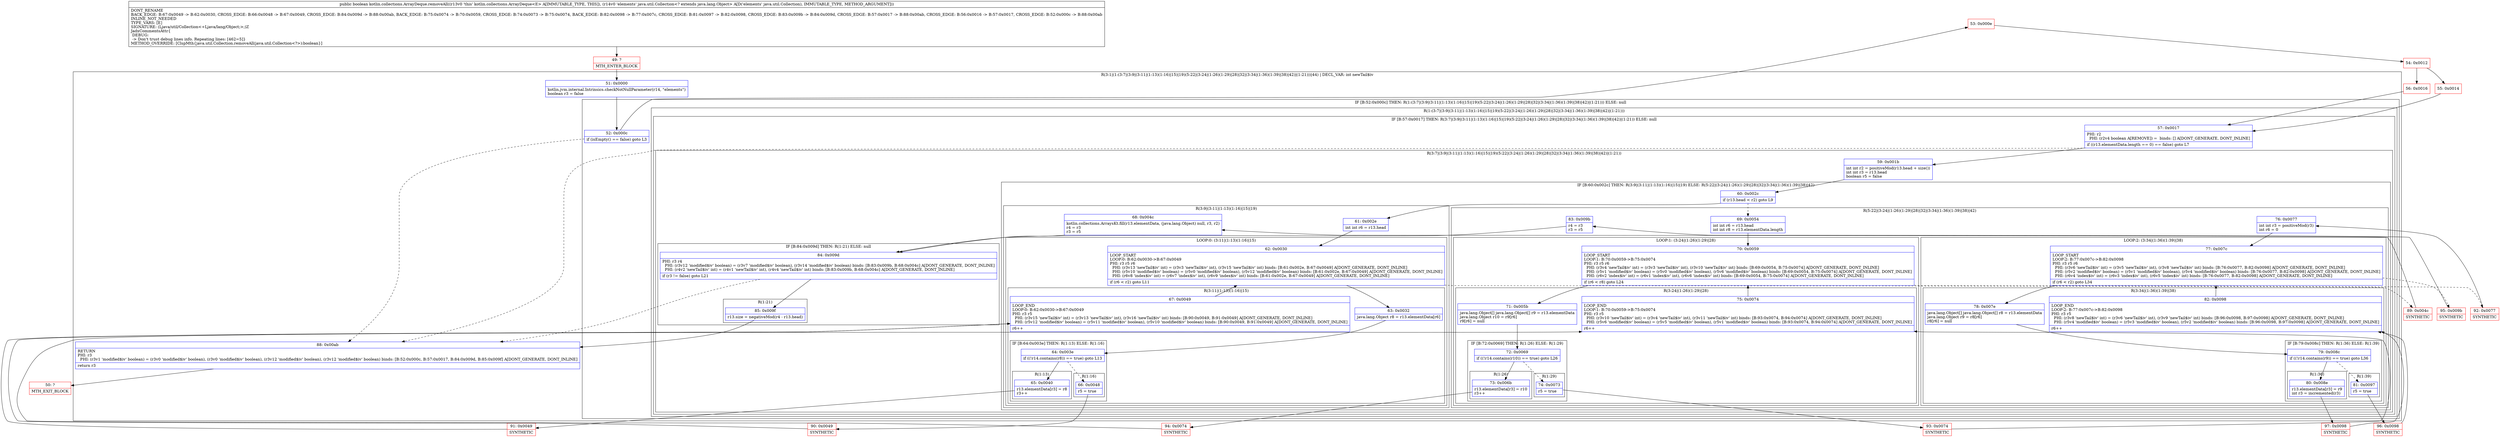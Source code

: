 digraph "CFG forkotlin.collections.ArrayDeque.removeAll(Ljava\/util\/Collection;)Z" {
subgraph cluster_Region_1306381260 {
label = "R(3:1|(1:(3:7|(3:9|(3:11|(1:13)(1:16)|15)|19)(5:22|(3:24|(1:26)(1:29)|28)|32|(3:34|(1:36)(1:39)|38)|42)|(1:21)))|44) | DECL_VAR: int newTail$iv\l";
node [shape=record,color=blue];
Node_51 [shape=record,label="{51\:\ 0x0000|kotlin.jvm.internal.Intrinsics.checkNotNullParameter(r14, \"elements\")\lboolean r3 = false\l}"];
subgraph cluster_IfRegion_1210035197 {
label = "IF [B:52:0x000c] THEN: R(1:(3:7|(3:9|(3:11|(1:13)(1:16)|15)|19)(5:22|(3:24|(1:26)(1:29)|28)|32|(3:34|(1:36)(1:39)|38)|42)|(1:21))) ELSE: null";
node [shape=record,color=blue];
Node_52 [shape=record,label="{52\:\ 0x000c|if (isEmpty() == false) goto L3\l}"];
subgraph cluster_Region_1848426809 {
label = "R(1:(3:7|(3:9|(3:11|(1:13)(1:16)|15)|19)(5:22|(3:24|(1:26)(1:29)|28)|32|(3:34|(1:36)(1:39)|38)|42)|(1:21)))";
node [shape=record,color=blue];
subgraph cluster_IfRegion_1921269541 {
label = "IF [B:57:0x0017] THEN: R(3:7|(3:9|(3:11|(1:13)(1:16)|15)|19)(5:22|(3:24|(1:26)(1:29)|28)|32|(3:34|(1:36)(1:39)|38)|42)|(1:21)) ELSE: null";
node [shape=record,color=blue];
Node_57 [shape=record,label="{57\:\ 0x0017|PHI: r2 \l  PHI: (r2v4 boolean A[REMOVE]) =  binds: [] A[DONT_GENERATE, DONT_INLINE]\l|if ((r13.elementData.length == 0) == false) goto L7\l}"];
subgraph cluster_Region_5195639 {
label = "R(3:7|(3:9|(3:11|(1:13)(1:16)|15)|19)(5:22|(3:24|(1:26)(1:29)|28)|32|(3:34|(1:36)(1:39)|38)|42)|(1:21))";
node [shape=record,color=blue];
Node_59 [shape=record,label="{59\:\ 0x001b|int int r2 = positiveMod(r13.head + size())\lint int r3 = r13.head\lboolean r5 = false\l}"];
subgraph cluster_IfRegion_287484139 {
label = "IF [B:60:0x002c] THEN: R(3:9|(3:11|(1:13)(1:16)|15)|19) ELSE: R(5:22|(3:24|(1:26)(1:29)|28)|32|(3:34|(1:36)(1:39)|38)|42)";
node [shape=record,color=blue];
Node_60 [shape=record,label="{60\:\ 0x002c|if (r13.head \< r2) goto L9\l}"];
subgraph cluster_Region_1241341984 {
label = "R(3:9|(3:11|(1:13)(1:16)|15)|19)";
node [shape=record,color=blue];
Node_61 [shape=record,label="{61\:\ 0x002e|int int r6 = r13.head\l}"];
subgraph cluster_LoopRegion_872162959 {
label = "LOOP:0: (3:11|(1:13)(1:16)|15)";
node [shape=record,color=blue];
Node_62 [shape=record,label="{62\:\ 0x0030|LOOP_START\lLOOP:0: B:62:0x0030\-\>B:67:0x0049\lPHI: r3 r5 r6 \l  PHI: (r3v13 'newTail$iv' int) = (r3v3 'newTail$iv' int), (r3v15 'newTail$iv' int) binds: [B:61:0x002e, B:67:0x0049] A[DONT_GENERATE, DONT_INLINE]\l  PHI: (r5v10 'modified$iv' boolean) = (r5v0 'modified$iv' boolean), (r5v12 'modified$iv' boolean) binds: [B:61:0x002e, B:67:0x0049] A[DONT_GENERATE, DONT_INLINE]\l  PHI: (r6v8 'index$iv' int) = (r6v7 'index$iv' int), (r6v9 'index$iv' int) binds: [B:61:0x002e, B:67:0x0049] A[DONT_GENERATE, DONT_INLINE]\l|if (r6 \< r2) goto L11\l}"];
subgraph cluster_Region_158891425 {
label = "R(3:11|(1:13)(1:16)|15)";
node [shape=record,color=blue];
Node_63 [shape=record,label="{63\:\ 0x0032|java.lang.Object r8 = r13.elementData[r6]\l}"];
subgraph cluster_IfRegion_423155864 {
label = "IF [B:64:0x003e] THEN: R(1:13) ELSE: R(1:16)";
node [shape=record,color=blue];
Node_64 [shape=record,label="{64\:\ 0x003e|if ((!r14.contains(r8)) == true) goto L13\l}"];
subgraph cluster_Region_360650316 {
label = "R(1:13)";
node [shape=record,color=blue];
Node_65 [shape=record,label="{65\:\ 0x0040|r13.elementData[r3] = r8\lr3++\l}"];
}
subgraph cluster_Region_1238560870 {
label = "R(1:16)";
node [shape=record,color=blue];
Node_66 [shape=record,label="{66\:\ 0x0048|r5 = true\l}"];
}
}
Node_67 [shape=record,label="{67\:\ 0x0049|LOOP_END\lLOOP:0: B:62:0x0030\-\>B:67:0x0049\lPHI: r3 r5 \l  PHI: (r3v15 'newTail$iv' int) = (r3v13 'newTail$iv' int), (r3v16 'newTail$iv' int) binds: [B:90:0x0049, B:91:0x0049] A[DONT_GENERATE, DONT_INLINE]\l  PHI: (r5v12 'modified$iv' boolean) = (r5v11 'modified$iv' boolean), (r5v10 'modified$iv' boolean) binds: [B:90:0x0049, B:91:0x0049] A[DONT_GENERATE, DONT_INLINE]\l|r6++\l}"];
}
}
Node_68 [shape=record,label="{68\:\ 0x004c|kotlin.collections.ArraysKt.fill(r13.elementData, (java.lang.Object) null, r3, r2)\lr4 = r3\lr3 = r5\l}"];
}
subgraph cluster_Region_820261654 {
label = "R(5:22|(3:24|(1:26)(1:29)|28)|32|(3:34|(1:36)(1:39)|38)|42)";
node [shape=record,color=blue];
Node_69 [shape=record,label="{69\:\ 0x0054|int int r6 = r13.head\lint int r8 = r13.elementData.length\l}"];
subgraph cluster_LoopRegion_619860582 {
label = "LOOP:1: (3:24|(1:26)(1:29)|28)";
node [shape=record,color=blue];
Node_70 [shape=record,label="{70\:\ 0x0059|LOOP_START\lLOOP:1: B:70:0x0059\-\>B:75:0x0074\lPHI: r3 r5 r6 \l  PHI: (r3v4 'newTail$iv' int) = (r3v3 'newTail$iv' int), (r3v10 'newTail$iv' int) binds: [B:69:0x0054, B:75:0x0074] A[DONT_GENERATE, DONT_INLINE]\l  PHI: (r5v1 'modified$iv' boolean) = (r5v0 'modified$iv' boolean), (r5v6 'modified$iv' boolean) binds: [B:69:0x0054, B:75:0x0074] A[DONT_GENERATE, DONT_INLINE]\l  PHI: (r6v2 'index$iv' int) = (r6v1 'index$iv' int), (r6v6 'index$iv' int) binds: [B:69:0x0054, B:75:0x0074] A[DONT_GENERATE, DONT_INLINE]\l|if (r6 \< r8) goto L24\l}"];
subgraph cluster_Region_1332588760 {
label = "R(3:24|(1:26)(1:29)|28)";
node [shape=record,color=blue];
Node_71 [shape=record,label="{71\:\ 0x005b|java.lang.Object[] java.lang.Object[] r9 = r13.elementData\ljava.lang.Object r10 = r9[r6]\lr9[r6] = null\l}"];
subgraph cluster_IfRegion_996764308 {
label = "IF [B:72:0x0069] THEN: R(1:26) ELSE: R(1:29)";
node [shape=record,color=blue];
Node_72 [shape=record,label="{72\:\ 0x0069|if ((!r14.contains(r10)) == true) goto L26\l}"];
subgraph cluster_Region_295604580 {
label = "R(1:26)";
node [shape=record,color=blue];
Node_73 [shape=record,label="{73\:\ 0x006b|r13.elementData[r3] = r10\lr3++\l}"];
}
subgraph cluster_Region_748831015 {
label = "R(1:29)";
node [shape=record,color=blue];
Node_74 [shape=record,label="{74\:\ 0x0073|r5 = true\l}"];
}
}
Node_75 [shape=record,label="{75\:\ 0x0074|LOOP_END\lLOOP:1: B:70:0x0059\-\>B:75:0x0074\lPHI: r3 r5 \l  PHI: (r3v10 'newTail$iv' int) = (r3v4 'newTail$iv' int), (r3v11 'newTail$iv' int) binds: [B:93:0x0074, B:94:0x0074] A[DONT_GENERATE, DONT_INLINE]\l  PHI: (r5v6 'modified$iv' boolean) = (r5v5 'modified$iv' boolean), (r5v1 'modified$iv' boolean) binds: [B:93:0x0074, B:94:0x0074] A[DONT_GENERATE, DONT_INLINE]\l|r6++\l}"];
}
}
Node_76 [shape=record,label="{76\:\ 0x0077|int int r3 = positiveMod(r3)\lint r6 = 0\l}"];
subgraph cluster_LoopRegion_1796216718 {
label = "LOOP:2: (3:34|(1:36)(1:39)|38)";
node [shape=record,color=blue];
Node_77 [shape=record,label="{77\:\ 0x007c|LOOP_START\lLOOP:2: B:77:0x007c\-\>B:82:0x0098\lPHI: r3 r5 r6 \l  PHI: (r3v6 'newTail$iv' int) = (r3v5 'newTail$iv' int), (r3v8 'newTail$iv' int) binds: [B:76:0x0077, B:82:0x0098] A[DONT_GENERATE, DONT_INLINE]\l  PHI: (r5v2 'modified$iv' boolean) = (r5v1 'modified$iv' boolean), (r5v4 'modified$iv' boolean) binds: [B:76:0x0077, B:82:0x0098] A[DONT_GENERATE, DONT_INLINE]\l  PHI: (r6v4 'index$iv' int) = (r6v3 'index$iv' int), (r6v5 'index$iv' int) binds: [B:76:0x0077, B:82:0x0098] A[DONT_GENERATE, DONT_INLINE]\l|if (r6 \< r2) goto L34\l}"];
subgraph cluster_Region_796386530 {
label = "R(3:34|(1:36)(1:39)|38)";
node [shape=record,color=blue];
Node_78 [shape=record,label="{78\:\ 0x007e|java.lang.Object[] java.lang.Object[] r8 = r13.elementData\ljava.lang.Object r9 = r8[r6]\lr8[r6] = null\l}"];
subgraph cluster_IfRegion_429978120 {
label = "IF [B:79:0x008c] THEN: R(1:36) ELSE: R(1:39)";
node [shape=record,color=blue];
Node_79 [shape=record,label="{79\:\ 0x008c|if ((!r14.contains(r9)) == true) goto L36\l}"];
subgraph cluster_Region_1903717227 {
label = "R(1:36)";
node [shape=record,color=blue];
Node_80 [shape=record,label="{80\:\ 0x008e|r13.elementData[r3] = r9\lint r3 = incremented(r3)\l}"];
}
subgraph cluster_Region_1206223410 {
label = "R(1:39)";
node [shape=record,color=blue];
Node_81 [shape=record,label="{81\:\ 0x0097|r5 = true\l}"];
}
}
Node_82 [shape=record,label="{82\:\ 0x0098|LOOP_END\lLOOP:2: B:77:0x007c\-\>B:82:0x0098\lPHI: r3 r5 \l  PHI: (r3v8 'newTail$iv' int) = (r3v6 'newTail$iv' int), (r3v9 'newTail$iv' int) binds: [B:96:0x0098, B:97:0x0098] A[DONT_GENERATE, DONT_INLINE]\l  PHI: (r5v4 'modified$iv' boolean) = (r5v3 'modified$iv' boolean), (r5v2 'modified$iv' boolean) binds: [B:96:0x0098, B:97:0x0098] A[DONT_GENERATE, DONT_INLINE]\l|r6++\l}"];
}
}
Node_83 [shape=record,label="{83\:\ 0x009b|r4 = r3\lr3 = r5\l}"];
}
}
subgraph cluster_IfRegion_602897261 {
label = "IF [B:84:0x009d] THEN: R(1:21) ELSE: null";
node [shape=record,color=blue];
Node_84 [shape=record,label="{84\:\ 0x009d|PHI: r3 r4 \l  PHI: (r3v12 'modified$iv' boolean) = (r3v7 'modified$iv' boolean), (r3v14 'modified$iv' boolean) binds: [B:83:0x009b, B:68:0x004c] A[DONT_GENERATE, DONT_INLINE]\l  PHI: (r4v2 'newTail$iv' int) = (r4v1 'newTail$iv' int), (r4v4 'newTail$iv' int) binds: [B:83:0x009b, B:68:0x004c] A[DONT_GENERATE, DONT_INLINE]\l|if (r3 != false) goto L21\l}"];
subgraph cluster_Region_1591539219 {
label = "R(1:21)";
node [shape=record,color=blue];
Node_85 [shape=record,label="{85\:\ 0x009f|r13.size = negativeMod(r4 \- r13.head)\l}"];
}
}
}
}
}
}
Node_88 [shape=record,label="{88\:\ 0x00ab|RETURN\lPHI: r3 \l  PHI: (r3v1 'modified$iv' boolean) = (r3v0 'modified$iv' boolean), (r3v0 'modified$iv' boolean), (r3v12 'modified$iv' boolean), (r3v12 'modified$iv' boolean) binds: [B:52:0x000c, B:57:0x0017, B:84:0x009d, B:85:0x009f] A[DONT_GENERATE, DONT_INLINE]\l|return r3\l}"];
}
Node_49 [shape=record,color=red,label="{49\:\ ?|MTH_ENTER_BLOCK\l}"];
Node_53 [shape=record,color=red,label="{53\:\ 0x000e}"];
Node_54 [shape=record,color=red,label="{54\:\ 0x0012}"];
Node_55 [shape=record,color=red,label="{55\:\ 0x0014}"];
Node_91 [shape=record,color=red,label="{91\:\ 0x0049|SYNTHETIC\l}"];
Node_90 [shape=record,color=red,label="{90\:\ 0x0049|SYNTHETIC\l}"];
Node_89 [shape=record,color=red,label="{89\:\ 0x004c|SYNTHETIC\l}"];
Node_94 [shape=record,color=red,label="{94\:\ 0x0074|SYNTHETIC\l}"];
Node_93 [shape=record,color=red,label="{93\:\ 0x0074|SYNTHETIC\l}"];
Node_92 [shape=record,color=red,label="{92\:\ 0x0077|SYNTHETIC\l}"];
Node_97 [shape=record,color=red,label="{97\:\ 0x0098|SYNTHETIC\l}"];
Node_96 [shape=record,color=red,label="{96\:\ 0x0098|SYNTHETIC\l}"];
Node_95 [shape=record,color=red,label="{95\:\ 0x009b|SYNTHETIC\l}"];
Node_56 [shape=record,color=red,label="{56\:\ 0x0016}"];
Node_50 [shape=record,color=red,label="{50\:\ ?|MTH_EXIT_BLOCK\l}"];
MethodNode[shape=record,label="{public boolean kotlin.collections.ArrayDeque.removeAll((r13v0 'this' kotlin.collections.ArrayDeque\<E\> A[IMMUTABLE_TYPE, THIS]), (r14v0 'elements' java.util.Collection\<? extends java.lang.Object\> A[D('elements' java.util.Collection), IMMUTABLE_TYPE, METHOD_ARGUMENT]))  | DONT_RENAME\lBACK_EDGE: B:67:0x0049 \-\> B:62:0x0030, CROSS_EDGE: B:66:0x0048 \-\> B:67:0x0049, CROSS_EDGE: B:84:0x009d \-\> B:88:0x00ab, BACK_EDGE: B:75:0x0074 \-\> B:70:0x0059, CROSS_EDGE: B:74:0x0073 \-\> B:75:0x0074, BACK_EDGE: B:82:0x0098 \-\> B:77:0x007c, CROSS_EDGE: B:81:0x0097 \-\> B:82:0x0098, CROSS_EDGE: B:83:0x009b \-\> B:84:0x009d, CROSS_EDGE: B:57:0x0017 \-\> B:88:0x00ab, CROSS_EDGE: B:56:0x0016 \-\> B:57:0x0017, CROSS_EDGE: B:52:0x000c \-\> B:88:0x00ab\lINLINE_NOT_NEEDED\lTYPE_VARS: [E]\lSIGNATURE: (Ljava\/util\/Collection\<+Ljava\/lang\/Object;\>;)Z\lJadxCommentsAttr\{\l DEBUG: \l \-\> Don't trust debug lines info. Repeating lines: [462=5]\}\lMETHOD_OVERRIDE: [ClspMth\{java.util.Collection.removeAll(java.util.Collection\<?\>):boolean\}]\l}"];
MethodNode -> Node_49;Node_51 -> Node_52;
Node_52 -> Node_53;
Node_52 -> Node_88[style=dashed];
Node_57 -> Node_59;
Node_57 -> Node_88[style=dashed];
Node_59 -> Node_60;
Node_60 -> Node_61;
Node_60 -> Node_69[style=dashed];
Node_61 -> Node_62;
Node_62 -> Node_63;
Node_62 -> Node_89[style=dashed];
Node_63 -> Node_64;
Node_64 -> Node_65;
Node_64 -> Node_66[style=dashed];
Node_65 -> Node_91;
Node_66 -> Node_90;
Node_67 -> Node_62;
Node_68 -> Node_84;
Node_69 -> Node_70;
Node_70 -> Node_71;
Node_70 -> Node_92[style=dashed];
Node_71 -> Node_72;
Node_72 -> Node_73;
Node_72 -> Node_74[style=dashed];
Node_73 -> Node_94;
Node_74 -> Node_93;
Node_75 -> Node_70;
Node_76 -> Node_77;
Node_77 -> Node_78;
Node_77 -> Node_95[style=dashed];
Node_78 -> Node_79;
Node_79 -> Node_80;
Node_79 -> Node_81[style=dashed];
Node_80 -> Node_97;
Node_81 -> Node_96;
Node_82 -> Node_77;
Node_83 -> Node_84;
Node_84 -> Node_85;
Node_84 -> Node_88[style=dashed];
Node_85 -> Node_88;
Node_88 -> Node_50;
Node_49 -> Node_51;
Node_53 -> Node_54;
Node_54 -> Node_55;
Node_54 -> Node_56;
Node_55 -> Node_57;
Node_91 -> Node_67;
Node_90 -> Node_67;
Node_89 -> Node_68;
Node_94 -> Node_75;
Node_93 -> Node_75;
Node_92 -> Node_76;
Node_97 -> Node_82;
Node_96 -> Node_82;
Node_95 -> Node_83;
Node_56 -> Node_57;
}

